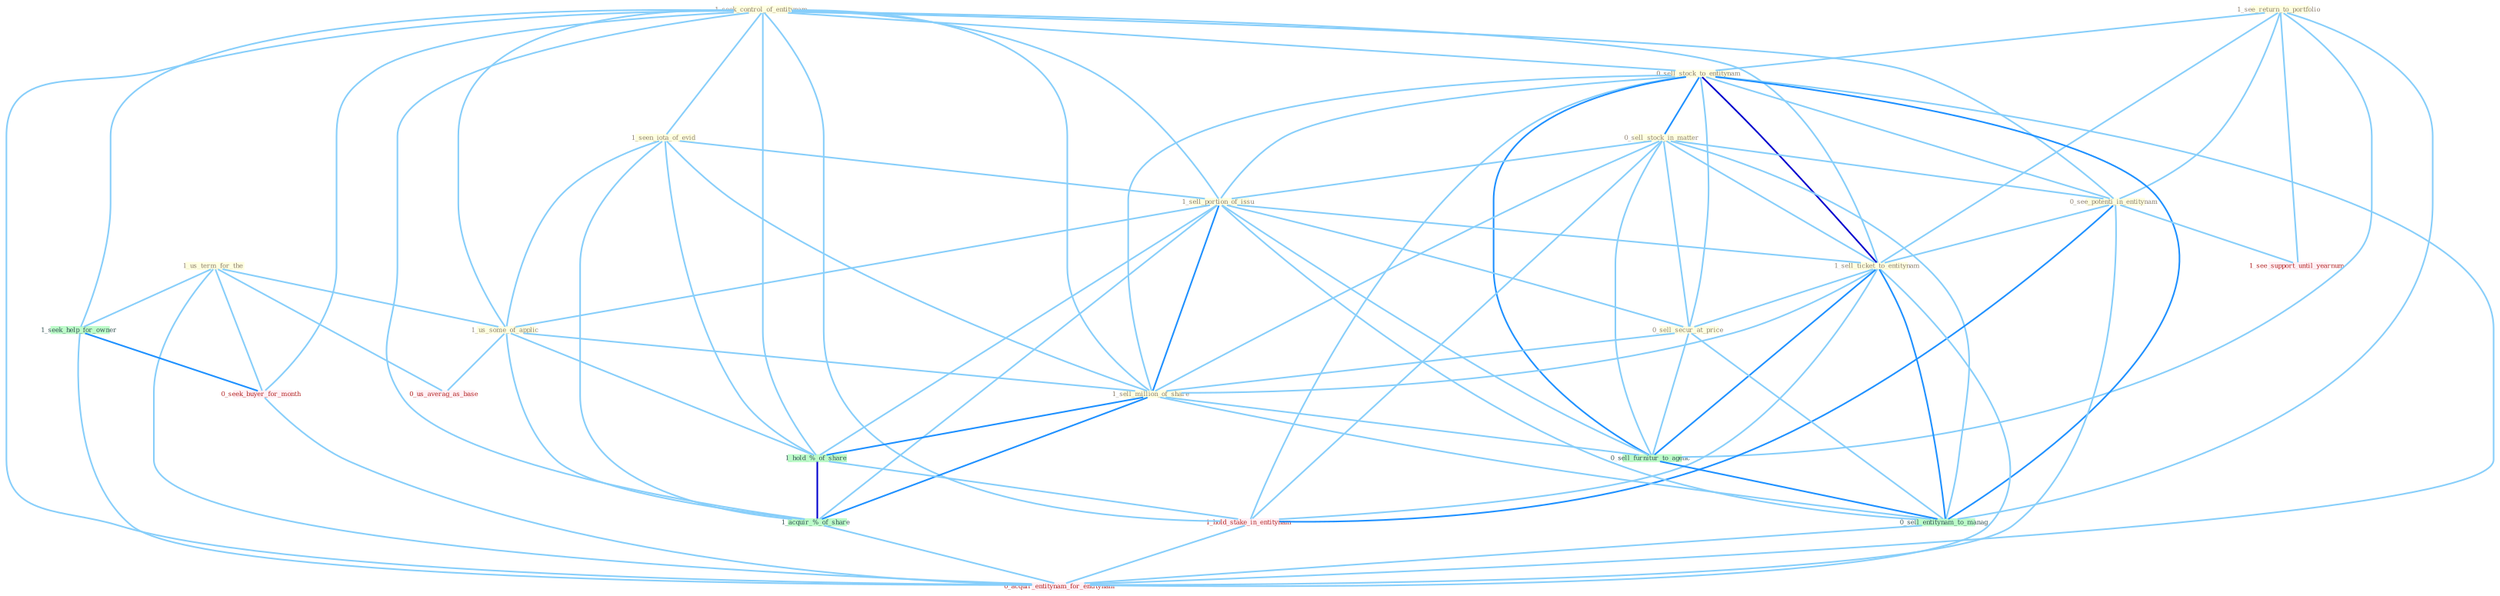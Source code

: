 Graph G{ 
    node
    [shape=polygon,style=filled,width=.5,height=.06,color="#BDFCC9",fixedsize=true,fontsize=4,
    fontcolor="#2f4f4f"];
    {node
    [color="#ffffe0", fontcolor="#8b7d6b"] "1_seek_control_of_entitynam " "1_see_return_to_portfolio " "1_seen_iota_of_evid " "0_sell_stock_to_entitynam " "0_sell_stock_in_matter " "0_see_potenti_in_entitynam " "1_us_term_for_the " "1_sell_portion_of_issu " "1_sell_ticket_to_entitynam " "0_sell_secur_at_price " "1_us_some_of_applic " "1_sell_million_of_share "}
{node [color="#fff0f5", fontcolor="#b22222"] "1_hold_stake_in_entitynam " "0_seek_buyer_for_month " "1_see_support_until_yearnum " "0_us_averag_as_base " "0_acquir_entitynam_for_entitynam "}
edge [color="#B0E2FF"];

	"1_seek_control_of_entitynam " -- "1_seen_iota_of_evid " [w="1", color="#87cefa" ];
	"1_seek_control_of_entitynam " -- "0_sell_stock_to_entitynam " [w="1", color="#87cefa" ];
	"1_seek_control_of_entitynam " -- "0_see_potenti_in_entitynam " [w="1", color="#87cefa" ];
	"1_seek_control_of_entitynam " -- "1_sell_portion_of_issu " [w="1", color="#87cefa" ];
	"1_seek_control_of_entitynam " -- "1_sell_ticket_to_entitynam " [w="1", color="#87cefa" ];
	"1_seek_control_of_entitynam " -- "1_us_some_of_applic " [w="1", color="#87cefa" ];
	"1_seek_control_of_entitynam " -- "1_sell_million_of_share " [w="1", color="#87cefa" ];
	"1_seek_control_of_entitynam " -- "1_hold_%_of_share " [w="1", color="#87cefa" ];
	"1_seek_control_of_entitynam " -- "1_hold_stake_in_entitynam " [w="1", color="#87cefa" ];
	"1_seek_control_of_entitynam " -- "1_seek_help_for_owner " [w="1", color="#87cefa" ];
	"1_seek_control_of_entitynam " -- "0_seek_buyer_for_month " [w="1", color="#87cefa" ];
	"1_seek_control_of_entitynam " -- "1_acquir_%_of_share " [w="1", color="#87cefa" ];
	"1_seek_control_of_entitynam " -- "0_acquir_entitynam_for_entitynam " [w="1", color="#87cefa" ];
	"1_see_return_to_portfolio " -- "0_sell_stock_to_entitynam " [w="1", color="#87cefa" ];
	"1_see_return_to_portfolio " -- "0_see_potenti_in_entitynam " [w="1", color="#87cefa" ];
	"1_see_return_to_portfolio " -- "1_sell_ticket_to_entitynam " [w="1", color="#87cefa" ];
	"1_see_return_to_portfolio " -- "1_see_support_until_yearnum " [w="1", color="#87cefa" ];
	"1_see_return_to_portfolio " -- "0_sell_furnitur_to_agenc " [w="1", color="#87cefa" ];
	"1_see_return_to_portfolio " -- "0_sell_entitynam_to_manag " [w="1", color="#87cefa" ];
	"1_seen_iota_of_evid " -- "1_sell_portion_of_issu " [w="1", color="#87cefa" ];
	"1_seen_iota_of_evid " -- "1_us_some_of_applic " [w="1", color="#87cefa" ];
	"1_seen_iota_of_evid " -- "1_sell_million_of_share " [w="1", color="#87cefa" ];
	"1_seen_iota_of_evid " -- "1_hold_%_of_share " [w="1", color="#87cefa" ];
	"1_seen_iota_of_evid " -- "1_acquir_%_of_share " [w="1", color="#87cefa" ];
	"0_sell_stock_to_entitynam " -- "0_sell_stock_in_matter " [w="2", color="#1e90ff" , len=0.8];
	"0_sell_stock_to_entitynam " -- "0_see_potenti_in_entitynam " [w="1", color="#87cefa" ];
	"0_sell_stock_to_entitynam " -- "1_sell_portion_of_issu " [w="1", color="#87cefa" ];
	"0_sell_stock_to_entitynam " -- "1_sell_ticket_to_entitynam " [w="3", color="#0000cd" , len=0.6];
	"0_sell_stock_to_entitynam " -- "0_sell_secur_at_price " [w="1", color="#87cefa" ];
	"0_sell_stock_to_entitynam " -- "1_sell_million_of_share " [w="1", color="#87cefa" ];
	"0_sell_stock_to_entitynam " -- "1_hold_stake_in_entitynam " [w="1", color="#87cefa" ];
	"0_sell_stock_to_entitynam " -- "0_sell_furnitur_to_agenc " [w="2", color="#1e90ff" , len=0.8];
	"0_sell_stock_to_entitynam " -- "0_sell_entitynam_to_manag " [w="2", color="#1e90ff" , len=0.8];
	"0_sell_stock_to_entitynam " -- "0_acquir_entitynam_for_entitynam " [w="1", color="#87cefa" ];
	"0_sell_stock_in_matter " -- "0_see_potenti_in_entitynam " [w="1", color="#87cefa" ];
	"0_sell_stock_in_matter " -- "1_sell_portion_of_issu " [w="1", color="#87cefa" ];
	"0_sell_stock_in_matter " -- "1_sell_ticket_to_entitynam " [w="1", color="#87cefa" ];
	"0_sell_stock_in_matter " -- "0_sell_secur_at_price " [w="1", color="#87cefa" ];
	"0_sell_stock_in_matter " -- "1_sell_million_of_share " [w="1", color="#87cefa" ];
	"0_sell_stock_in_matter " -- "1_hold_stake_in_entitynam " [w="1", color="#87cefa" ];
	"0_sell_stock_in_matter " -- "0_sell_furnitur_to_agenc " [w="1", color="#87cefa" ];
	"0_sell_stock_in_matter " -- "0_sell_entitynam_to_manag " [w="1", color="#87cefa" ];
	"0_see_potenti_in_entitynam " -- "1_sell_ticket_to_entitynam " [w="1", color="#87cefa" ];
	"0_see_potenti_in_entitynam " -- "1_hold_stake_in_entitynam " [w="2", color="#1e90ff" , len=0.8];
	"0_see_potenti_in_entitynam " -- "1_see_support_until_yearnum " [w="1", color="#87cefa" ];
	"0_see_potenti_in_entitynam " -- "0_acquir_entitynam_for_entitynam " [w="1", color="#87cefa" ];
	"1_us_term_for_the " -- "1_us_some_of_applic " [w="1", color="#87cefa" ];
	"1_us_term_for_the " -- "1_seek_help_for_owner " [w="1", color="#87cefa" ];
	"1_us_term_for_the " -- "0_seek_buyer_for_month " [w="1", color="#87cefa" ];
	"1_us_term_for_the " -- "0_us_averag_as_base " [w="1", color="#87cefa" ];
	"1_us_term_for_the " -- "0_acquir_entitynam_for_entitynam " [w="1", color="#87cefa" ];
	"1_sell_portion_of_issu " -- "1_sell_ticket_to_entitynam " [w="1", color="#87cefa" ];
	"1_sell_portion_of_issu " -- "0_sell_secur_at_price " [w="1", color="#87cefa" ];
	"1_sell_portion_of_issu " -- "1_us_some_of_applic " [w="1", color="#87cefa" ];
	"1_sell_portion_of_issu " -- "1_sell_million_of_share " [w="2", color="#1e90ff" , len=0.8];
	"1_sell_portion_of_issu " -- "1_hold_%_of_share " [w="1", color="#87cefa" ];
	"1_sell_portion_of_issu " -- "1_acquir_%_of_share " [w="1", color="#87cefa" ];
	"1_sell_portion_of_issu " -- "0_sell_furnitur_to_agenc " [w="1", color="#87cefa" ];
	"1_sell_portion_of_issu " -- "0_sell_entitynam_to_manag " [w="1", color="#87cefa" ];
	"1_sell_ticket_to_entitynam " -- "0_sell_secur_at_price " [w="1", color="#87cefa" ];
	"1_sell_ticket_to_entitynam " -- "1_sell_million_of_share " [w="1", color="#87cefa" ];
	"1_sell_ticket_to_entitynam " -- "1_hold_stake_in_entitynam " [w="1", color="#87cefa" ];
	"1_sell_ticket_to_entitynam " -- "0_sell_furnitur_to_agenc " [w="2", color="#1e90ff" , len=0.8];
	"1_sell_ticket_to_entitynam " -- "0_sell_entitynam_to_manag " [w="2", color="#1e90ff" , len=0.8];
	"1_sell_ticket_to_entitynam " -- "0_acquir_entitynam_for_entitynam " [w="1", color="#87cefa" ];
	"0_sell_secur_at_price " -- "1_sell_million_of_share " [w="1", color="#87cefa" ];
	"0_sell_secur_at_price " -- "0_sell_furnitur_to_agenc " [w="1", color="#87cefa" ];
	"0_sell_secur_at_price " -- "0_sell_entitynam_to_manag " [w="1", color="#87cefa" ];
	"1_us_some_of_applic " -- "1_sell_million_of_share " [w="1", color="#87cefa" ];
	"1_us_some_of_applic " -- "1_hold_%_of_share " [w="1", color="#87cefa" ];
	"1_us_some_of_applic " -- "1_acquir_%_of_share " [w="1", color="#87cefa" ];
	"1_us_some_of_applic " -- "0_us_averag_as_base " [w="1", color="#87cefa" ];
	"1_sell_million_of_share " -- "1_hold_%_of_share " [w="2", color="#1e90ff" , len=0.8];
	"1_sell_million_of_share " -- "1_acquir_%_of_share " [w="2", color="#1e90ff" , len=0.8];
	"1_sell_million_of_share " -- "0_sell_furnitur_to_agenc " [w="1", color="#87cefa" ];
	"1_sell_million_of_share " -- "0_sell_entitynam_to_manag " [w="1", color="#87cefa" ];
	"1_hold_%_of_share " -- "1_hold_stake_in_entitynam " [w="1", color="#87cefa" ];
	"1_hold_%_of_share " -- "1_acquir_%_of_share " [w="3", color="#0000cd" , len=0.6];
	"1_hold_stake_in_entitynam " -- "0_acquir_entitynam_for_entitynam " [w="1", color="#87cefa" ];
	"1_seek_help_for_owner " -- "0_seek_buyer_for_month " [w="2", color="#1e90ff" , len=0.8];
	"1_seek_help_for_owner " -- "0_acquir_entitynam_for_entitynam " [w="1", color="#87cefa" ];
	"0_seek_buyer_for_month " -- "0_acquir_entitynam_for_entitynam " [w="1", color="#87cefa" ];
	"1_acquir_%_of_share " -- "0_acquir_entitynam_for_entitynam " [w="1", color="#87cefa" ];
	"0_sell_furnitur_to_agenc " -- "0_sell_entitynam_to_manag " [w="2", color="#1e90ff" , len=0.8];
	"0_sell_entitynam_to_manag " -- "0_acquir_entitynam_for_entitynam " [w="1", color="#87cefa" ];
}